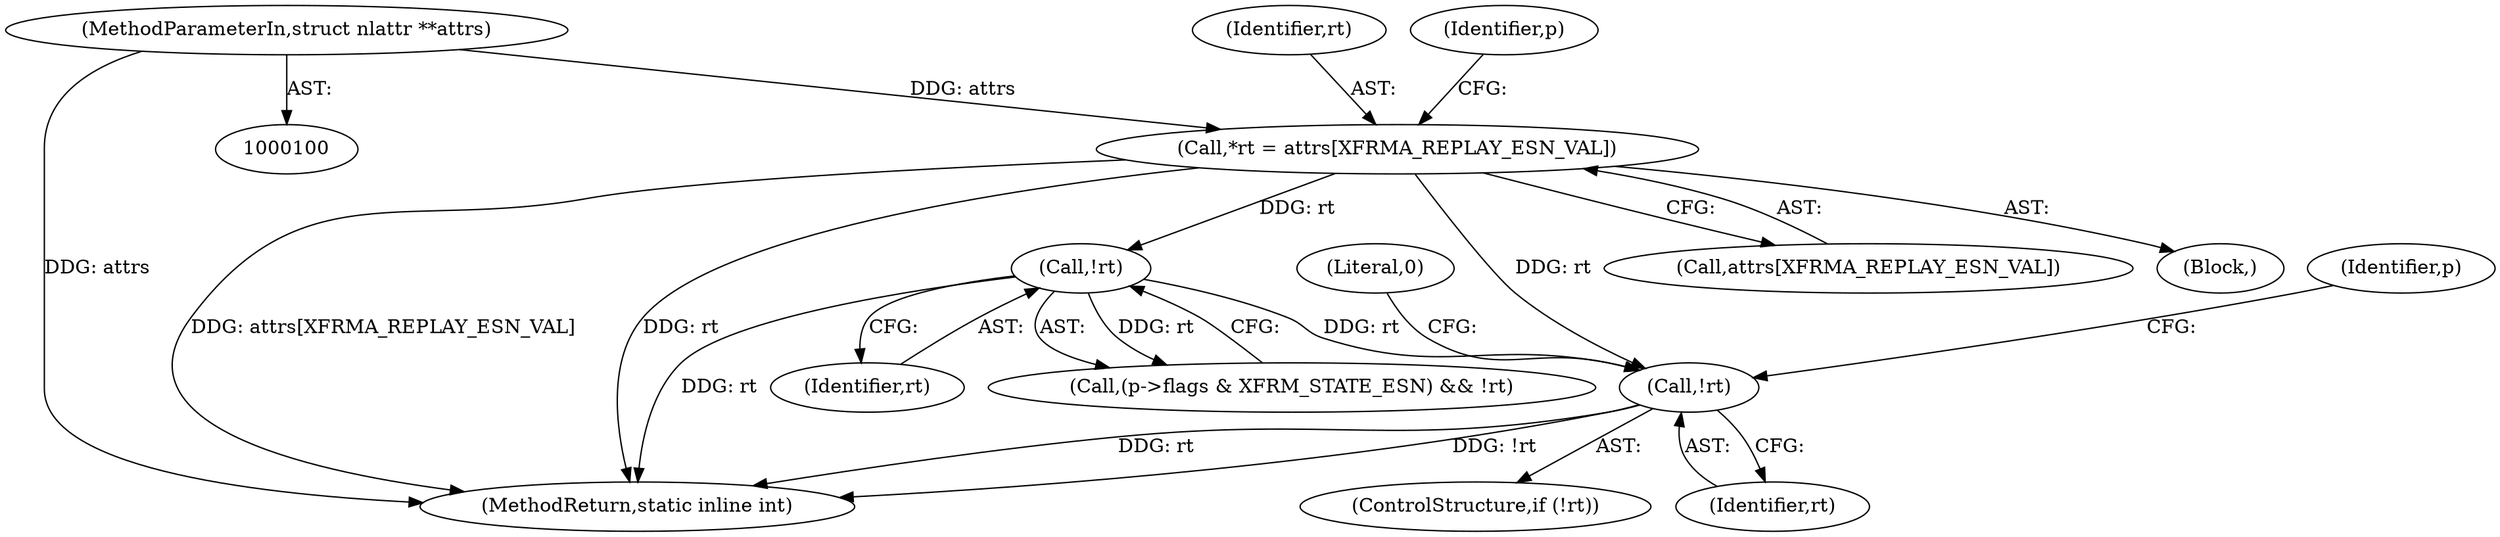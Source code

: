 digraph "1_linux_ecd7918745234e423dd87fcc0c077da557909720@pointer" {
"1000123" [label="(Call,!rt)"];
"1000117" [label="(Call,!rt)"];
"1000105" [label="(Call,*rt = attrs[XFRMA_REPLAY_ESN_VAL])"];
"1000102" [label="(MethodParameterIn,struct nlattr **attrs)"];
"1000107" [label="(Call,attrs[XFRMA_REPLAY_ESN_VAL])"];
"1000131" [label="(Identifier,p)"];
"1000111" [label="(Call,(p->flags & XFRM_STATE_ESN) && !rt)"];
"1000122" [label="(ControlStructure,if (!rt))"];
"1000103" [label="(Block,)"];
"1000117" [label="(Call,!rt)"];
"1000124" [label="(Identifier,rt)"];
"1000149" [label="(MethodReturn,static inline int)"];
"1000118" [label="(Identifier,rt)"];
"1000126" [label="(Literal,0)"];
"1000102" [label="(MethodParameterIn,struct nlattr **attrs)"];
"1000106" [label="(Identifier,rt)"];
"1000105" [label="(Call,*rt = attrs[XFRMA_REPLAY_ESN_VAL])"];
"1000123" [label="(Call,!rt)"];
"1000114" [label="(Identifier,p)"];
"1000123" -> "1000122"  [label="AST: "];
"1000123" -> "1000124"  [label="CFG: "];
"1000124" -> "1000123"  [label="AST: "];
"1000126" -> "1000123"  [label="CFG: "];
"1000131" -> "1000123"  [label="CFG: "];
"1000123" -> "1000149"  [label="DDG: rt"];
"1000123" -> "1000149"  [label="DDG: !rt"];
"1000117" -> "1000123"  [label="DDG: rt"];
"1000105" -> "1000123"  [label="DDG: rt"];
"1000117" -> "1000111"  [label="AST: "];
"1000117" -> "1000118"  [label="CFG: "];
"1000118" -> "1000117"  [label="AST: "];
"1000111" -> "1000117"  [label="CFG: "];
"1000117" -> "1000149"  [label="DDG: rt"];
"1000117" -> "1000111"  [label="DDG: rt"];
"1000105" -> "1000117"  [label="DDG: rt"];
"1000105" -> "1000103"  [label="AST: "];
"1000105" -> "1000107"  [label="CFG: "];
"1000106" -> "1000105"  [label="AST: "];
"1000107" -> "1000105"  [label="AST: "];
"1000114" -> "1000105"  [label="CFG: "];
"1000105" -> "1000149"  [label="DDG: attrs[XFRMA_REPLAY_ESN_VAL]"];
"1000105" -> "1000149"  [label="DDG: rt"];
"1000102" -> "1000105"  [label="DDG: attrs"];
"1000102" -> "1000100"  [label="AST: "];
"1000102" -> "1000149"  [label="DDG: attrs"];
}
